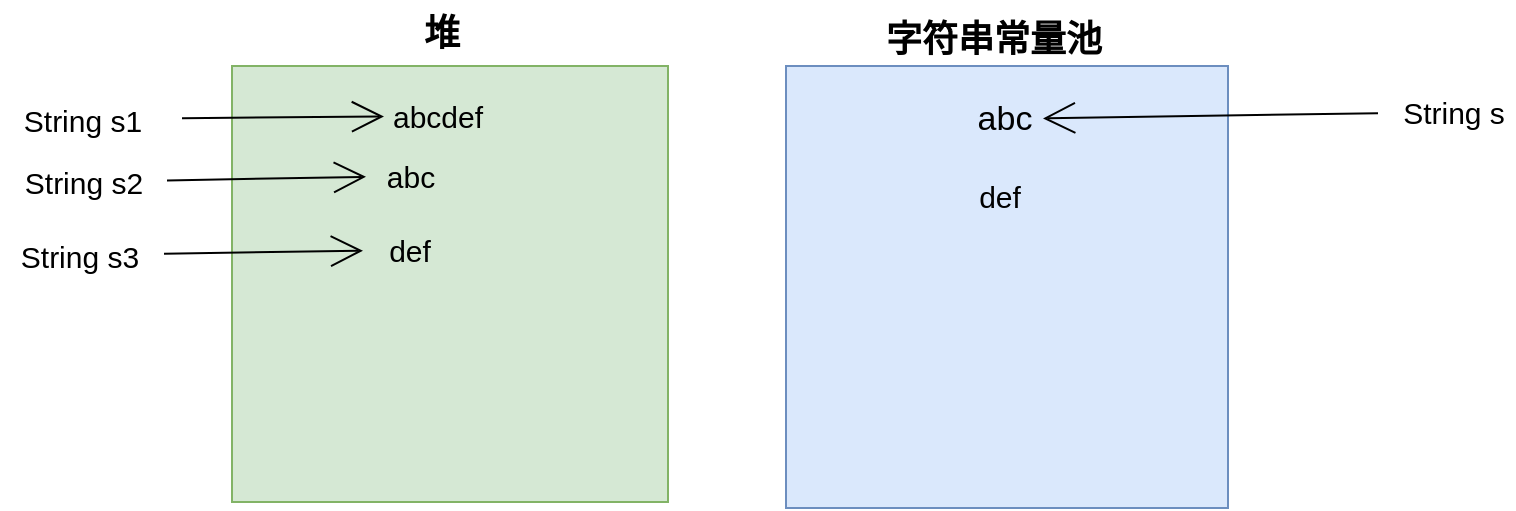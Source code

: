 <mxfile version="21.0.6" type="github">
  <diagram name="第 1 页" id="uFpwxGLy6YJfdJJdwBbi">
    <mxGraphModel dx="2286" dy="903" grid="0" gridSize="10" guides="1" tooltips="1" connect="1" arrows="1" fold="1" page="0" pageScale="1" pageWidth="827" pageHeight="1169" math="0" shadow="0">
      <root>
        <mxCell id="0" />
        <mxCell id="1" parent="0" />
        <mxCell id="fYVHIgQ5rP5VqWUu2Dhq-4" value="" style="whiteSpace=wrap;html=1;aspect=fixed;fillColor=#dae8fc;strokeColor=#6c8ebf;" vertex="1" parent="1">
          <mxGeometry x="288" y="361" width="221" height="221" as="geometry" />
        </mxCell>
        <mxCell id="fYVHIgQ5rP5VqWUu2Dhq-5" value="字符串常量池" style="text;html=1;strokeColor=none;fillColor=none;align=center;verticalAlign=middle;whiteSpace=wrap;rounded=0;fontStyle=1;fontSize=18;" vertex="1" parent="1">
          <mxGeometry x="332" y="331" width="120" height="33" as="geometry" />
        </mxCell>
        <mxCell id="fYVHIgQ5rP5VqWUu2Dhq-6" value="" style="whiteSpace=wrap;html=1;aspect=fixed;fillColor=#d5e8d4;strokeColor=#82b366;" vertex="1" parent="1">
          <mxGeometry x="11" y="361" width="218" height="218" as="geometry" />
        </mxCell>
        <mxCell id="fYVHIgQ5rP5VqWUu2Dhq-7" value="堆" style="text;html=1;strokeColor=none;fillColor=none;align=center;verticalAlign=middle;whiteSpace=wrap;rounded=0;fontStyle=1;fontSize=18;" vertex="1" parent="1">
          <mxGeometry x="56" y="328" width="120" height="33" as="geometry" />
        </mxCell>
        <mxCell id="fYVHIgQ5rP5VqWUu2Dhq-8" value="abc" style="text;html=1;strokeColor=none;fillColor=none;align=center;verticalAlign=middle;whiteSpace=wrap;rounded=0;fontSize=17;" vertex="1" parent="1">
          <mxGeometry x="385.5" y="376" width="23" height="23" as="geometry" />
        </mxCell>
        <mxCell id="fYVHIgQ5rP5VqWUu2Dhq-9" value="def" style="text;html=1;strokeColor=none;fillColor=none;align=center;verticalAlign=middle;whiteSpace=wrap;rounded=0;fontSize=15;" vertex="1" parent="1">
          <mxGeometry x="365" y="411" width="60" height="30" as="geometry" />
        </mxCell>
        <mxCell id="fYVHIgQ5rP5VqWUu2Dhq-10" value="abcdef" style="text;html=1;strokeColor=none;fillColor=none;align=center;verticalAlign=middle;whiteSpace=wrap;rounded=0;fontSize=15;" vertex="1" parent="1">
          <mxGeometry x="95" y="376" width="38" height="20" as="geometry" />
        </mxCell>
        <mxCell id="fYVHIgQ5rP5VqWUu2Dhq-11" value="abc" style="text;html=1;strokeColor=none;fillColor=none;align=center;verticalAlign=middle;whiteSpace=wrap;rounded=0;fontSize=15;" vertex="1" parent="1">
          <mxGeometry x="86" y="402" width="29" height="28" as="geometry" />
        </mxCell>
        <mxCell id="fYVHIgQ5rP5VqWUu2Dhq-12" value="def" style="text;html=1;strokeColor=none;fillColor=none;align=center;verticalAlign=middle;whiteSpace=wrap;rounded=0;fontSize=15;" vertex="1" parent="1">
          <mxGeometry x="84.5" y="439" width="29.5" height="28" as="geometry" />
        </mxCell>
        <mxCell id="fYVHIgQ5rP5VqWUu2Dhq-15" style="edgeStyle=none;curved=1;rounded=0;orthogonalLoop=1;jettySize=auto;html=1;endArrow=open;startSize=14;endSize=14;sourcePerimeterSpacing=8;targetPerimeterSpacing=8;" edge="1" parent="1" source="fYVHIgQ5rP5VqWUu2Dhq-13" target="fYVHIgQ5rP5VqWUu2Dhq-8">
          <mxGeometry relative="1" as="geometry" />
        </mxCell>
        <mxCell id="fYVHIgQ5rP5VqWUu2Dhq-13" value="String s" style="text;html=1;strokeColor=none;fillColor=none;align=center;verticalAlign=middle;whiteSpace=wrap;rounded=0;fontSize=15;" vertex="1" parent="1">
          <mxGeometry x="592" y="369" width="60" height="30" as="geometry" />
        </mxCell>
        <mxCell id="fYVHIgQ5rP5VqWUu2Dhq-17" style="edgeStyle=none;curved=1;rounded=0;orthogonalLoop=1;jettySize=auto;html=1;endArrow=open;startSize=14;endSize=14;sourcePerimeterSpacing=8;targetPerimeterSpacing=8;" edge="1" parent="1" source="fYVHIgQ5rP5VqWUu2Dhq-16" target="fYVHIgQ5rP5VqWUu2Dhq-10">
          <mxGeometry relative="1" as="geometry" />
        </mxCell>
        <mxCell id="fYVHIgQ5rP5VqWUu2Dhq-16" value="String s1" style="text;html=1;strokeColor=none;fillColor=none;align=center;verticalAlign=middle;whiteSpace=wrap;rounded=0;fontSize=15;" vertex="1" parent="1">
          <mxGeometry x="-105" y="376" width="83" height="23" as="geometry" />
        </mxCell>
        <mxCell id="fYVHIgQ5rP5VqWUu2Dhq-19" style="edgeStyle=none;curved=1;rounded=0;orthogonalLoop=1;jettySize=auto;html=1;endArrow=open;startSize=14;endSize=14;sourcePerimeterSpacing=8;targetPerimeterSpacing=8;" edge="1" parent="1" source="fYVHIgQ5rP5VqWUu2Dhq-18" target="fYVHIgQ5rP5VqWUu2Dhq-11">
          <mxGeometry relative="1" as="geometry" />
        </mxCell>
        <mxCell id="fYVHIgQ5rP5VqWUu2Dhq-18" value="String s2" style="text;html=1;strokeColor=none;fillColor=none;align=center;verticalAlign=middle;whiteSpace=wrap;rounded=0;fontSize=15;" vertex="1" parent="1">
          <mxGeometry x="-97.5" y="408.5" width="68" height="21" as="geometry" />
        </mxCell>
        <mxCell id="fYVHIgQ5rP5VqWUu2Dhq-22" style="edgeStyle=none;curved=1;rounded=0;orthogonalLoop=1;jettySize=auto;html=1;endArrow=open;startSize=14;endSize=14;sourcePerimeterSpacing=8;targetPerimeterSpacing=8;" edge="1" parent="1" source="fYVHIgQ5rP5VqWUu2Dhq-20" target="fYVHIgQ5rP5VqWUu2Dhq-12">
          <mxGeometry relative="1" as="geometry" />
        </mxCell>
        <mxCell id="fYVHIgQ5rP5VqWUu2Dhq-20" value="String s3" style="text;html=1;strokeColor=none;fillColor=none;align=center;verticalAlign=middle;whiteSpace=wrap;rounded=0;fontSize=15;" vertex="1" parent="1">
          <mxGeometry x="-99" y="445" width="68" height="21" as="geometry" />
        </mxCell>
      </root>
    </mxGraphModel>
  </diagram>
</mxfile>
